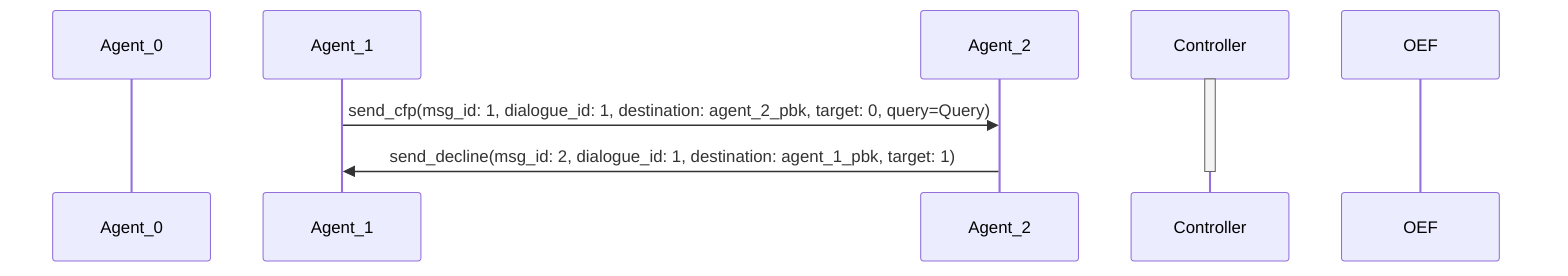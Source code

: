 sequenceDiagram
	participant Agent_0
	participant Agent_1
    participant Agent_2
    participant Controller
    participant OEF

    activate Controller
    Agent_1->>Agent_2: send_cfp(msg_id: 1, dialogue_id: 1, destination: agent_2_pbk, target: 0, query=Query)
    Agent_2->>Agent_1: send_decline(msg_id: 2, dialogue_id: 1, destination: agent_1_pbk, target: 1)
    deactivate Controller